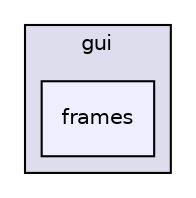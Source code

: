 digraph "/Users/zoltan/git/OKW/se/src/main/java/okw/gui/frames" {
  compound=true
  node [ fontsize="10", fontname="Helvetica"];
  edge [ labelfontsize="10", labelfontname="Helvetica"];
  subgraph clusterdir_2a7e58e4b12c9244601895cca3d2a1d6 {
    graph [ bgcolor="#ddddee", pencolor="black", label="gui" fontname="Helvetica", fontsize="10", URL="dir_2a7e58e4b12c9244601895cca3d2a1d6.html"]
  dir_ef0c40a70b606478736254c4b30fffe0 [shape=box, label="frames", style="filled", fillcolor="#eeeeff", pencolor="black", URL="dir_ef0c40a70b606478736254c4b30fffe0.html"];
  }
}
